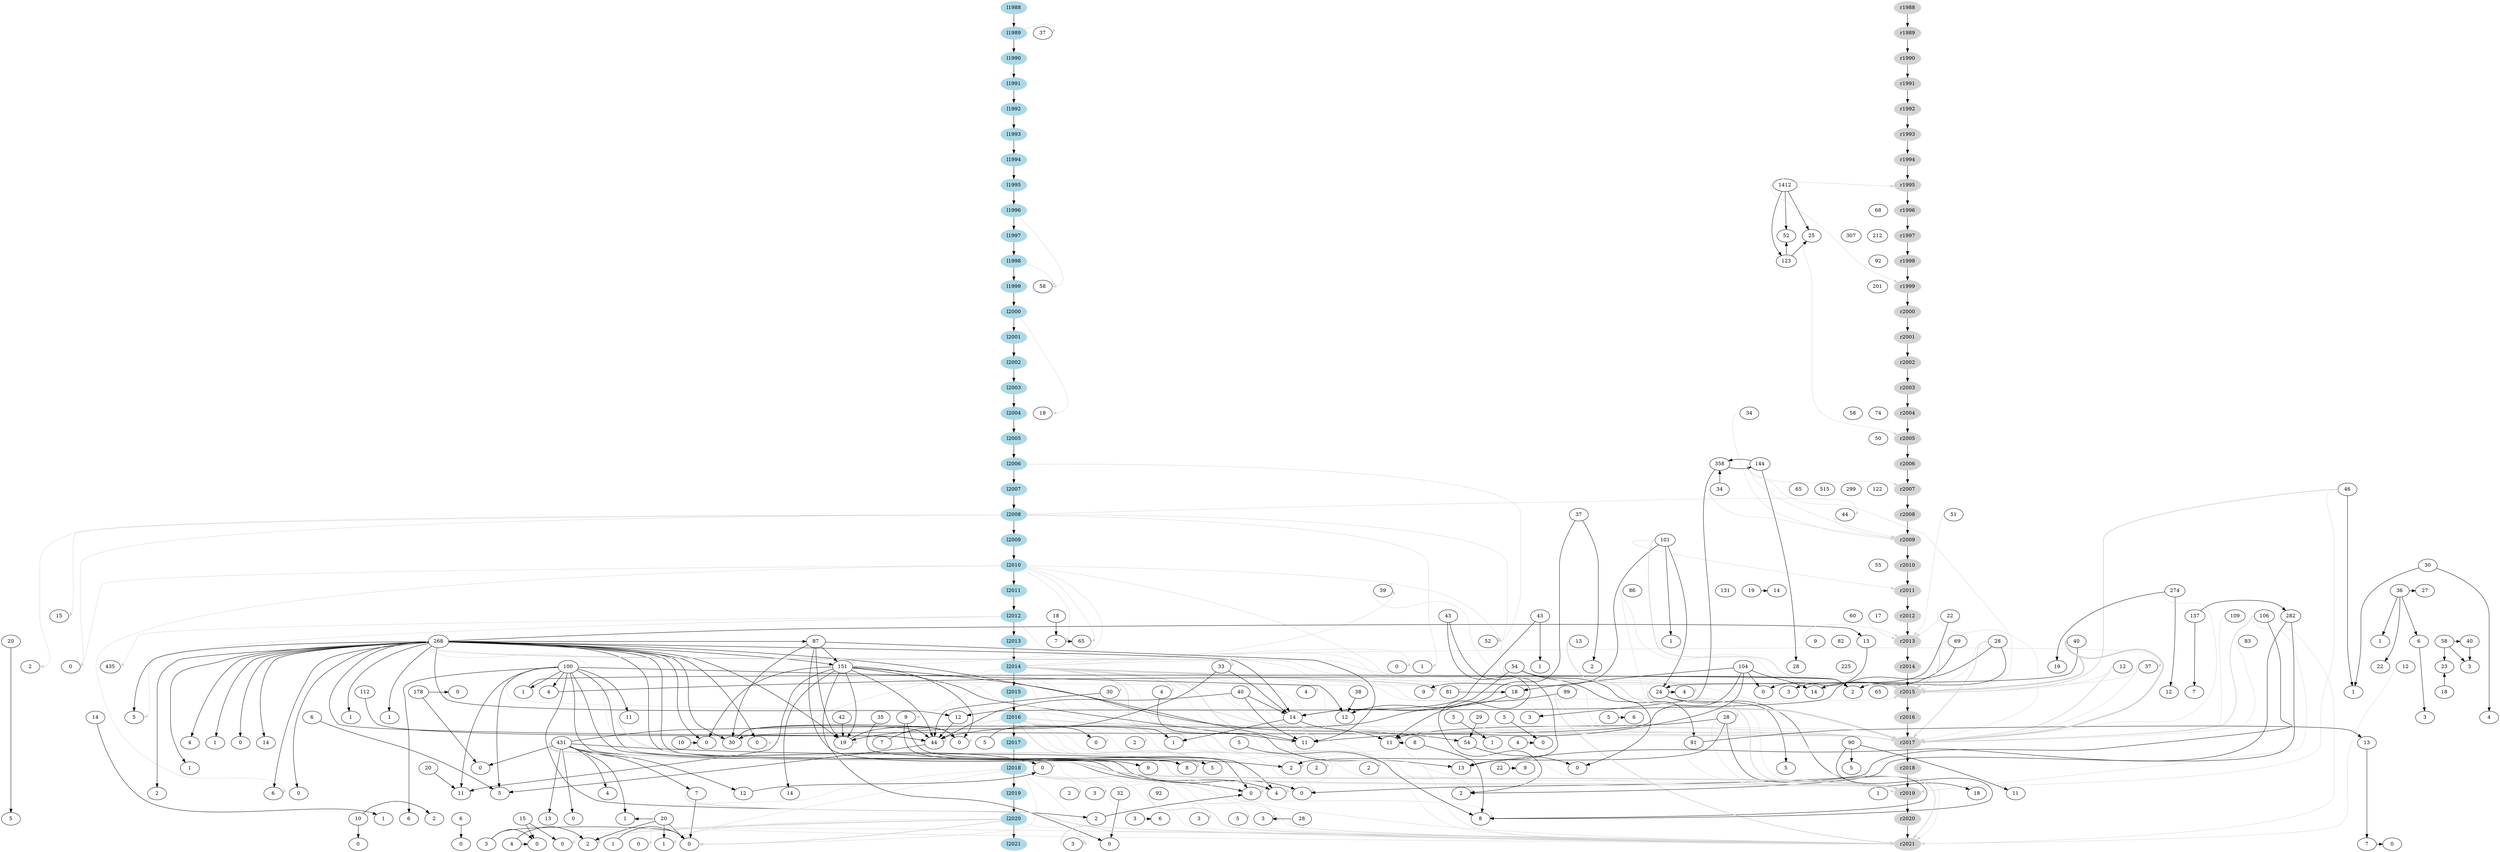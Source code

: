 
digraph G {

crossing_type=0

subgraph left {
	style=filled
	color=lightgrey
	node [style=filled,color=lightblue]
	l1988->l1989->l1990->l1991->l1992->l1993->l1994->l1995->l1996->l1997->l1998->l1999->l2000->l2001->l2002->l2003->l2004->l2005->l2006->l2007->l2008->l2009->l2010->l2011->l2012->l2013->l2014->l2015->l2016->l2017->l2018->l2019->l2020->l2021 [weight=10000]
	label = "left"
}

subgraph focus{
	edge [weight=10]
	1127172264 [label="24"]
	122602527 [label="34"]
	1256453626 [label="4"]
	141859069 [label="36"]
	1492469144 [label="51"]
	1510223806 [label="212"]
	1524882660 [label="101"]
	1557634037 [label="58"]
	1562476336 [label="28"]
	1574369399 [label="22"]
	1702927477 [label="2"]
	170650723 [label="19"]
	1804719881 [label="68"]
	182512399 [label="15"]
	1850607355 [label="4"]
	1854182663 [label="201"]
	1879834137 [label="99"]
	189164464 [label="39"]
	1901894633 [label="3"]
	1967863517 [label="225"]
	1968103943 [label="65"]
	1971697515 [label="83"]
	1977998106 [label="43"]
	1981585544 [label="515"]
	1986051614 [label="28"]
	1988349133 [label="14"]
	1991704213 [label="60"]
	1996921275 [label="30"]
	1999580159 [label="43"]
	2002263433 [label="52"]
	2008350976 [label="18"]
	2010627475 [label="20"]
	2012395755 [label="1"]
	2013929512 [label="19"]
	2022580894 [label="151"]
	2026160696 [label="86"]
	2030969394 [label="1412"]
	2033389579 [label="100"]
	2043500582 [label="58"]
	2044687533 [label="2"]
	2047532797 [label="268"]
	2047729491 [label="178"]
	2051140133 [label="40"]
	2051552712 [label="27"]
	2056756258 [label="46"]
	2057266281 [label="435"]
	2063999654 [label="109"]
	2064444594 [label="9"]
	2067743085 [label="82"]
	2070151446 [label="12"]
	2074285690 [label="23"]
	2074407292 [label="33"]
	2074837759 [label="18"]
	2075499829 [label="17"]
	2076736907 [label="0"]
	2078106834 [label="28"]
	2086643053 [label="54"]
	2086693550 [label="37"]
	2096356659 [label="92"]
	2098980230 [label="30"]
	2099206369 [label="34"]
	2102848467 [label="106"]
	2104324457 [label="69"]
	2112213600 [label="274"]
	2118944554 [label="299"]
	2119961754 [label="307"]
	2121194706 [label="44"]
	2127137551 [label="122"]
	2127989284 [label="13"]
	2132280281 [label="123"]
	2136710010 [label="282"]
	2138180870 [label="358"]
	2140914274 [label="55"]
	2142367865 [label="50"]
	2150281577 [label="137"]
	2151496648 [label="74"]
	2154946202 [label="144"]
	2155160033 [label="65"]
	2155486209 [label="12"]
	2158350519 [label="37"]
	2160535795 [label="1"]
	2163038880 [label="37"]
	2164053284 [label="22"]
	2168936785 [label="104"]
	2182847203 [label="12"]
	2186569449 [label="3"]
	2203034355 [label="81"]
	2212248191 [label="7"]
	2221768484 [label="14"]
	2228771891 [label="1"]
	2229441104 [label="9"]
	2245341025 [label="42"]
	2247394048 [label="112"]
	2282631507 [label="52"]
	2286844380 [label="25"]
	2293704766 [label="2"]
	2325846041 [label="11"]
	2337562570 [label="35"]
	2340479377 [label="1"]
	2346028821 [label="12"]
	2401393052 [label="4"]
	2403962807 [label="131"]
	2404597403 [label="19"]
	2405147195 [label="40"]
	2407481608 [label="4"]
	2410242477 [label="9"]
	2474822714 [label="5"]
	2492642737 [label="1"]
	2502689690 [label="4"]
	2510343936 [label="3"]
	2536716774 [label="12"]
	2549265357 [label="6"]
	2564737579 [label="29"]
	2571873793 [label="0"]
	2575006718 [label="431"]
	2578023882 [label="6"]
	2578232043 [label="14"]
	2584227735 [label="5"]
	2584493872 [label="14"]
	2584620251 [label="91"]
	2585949068 [label="5"]
	2586717974 [label="11"]
	2594852553 [label="0"]
	2604366058 [label="54"]
	2612759981 [label="13"]
	2615174697 [label="7"]
	2615318713 [label="30"]
	2620212701 [label="4"]
	2734365412 [label="5"]
	2735506814 [label="14"]
	2746030262 [label="4"]
	2754723663 [label="8"]
	2755394777 [label="5"]
	2756042034 [label="0"]
	276132229 [label="3"]
	2766760879 [label="1"]
	2767719399 [label="19"]
	2767960446 [label="0"]
	2770647735 [label="0"]
	2774665171 [label="0"]
	2776718891 [label="2"]
	2783961799 [label="14"]
	2788522804 [label="1"]
	2798431206 [label="22"]
	2803312888 [label="6"]
	2804954217 [label="5"]
	2805060776 [label="8"]
	2884660569 [label="2"]
	2888838693 [label="0"]
	2889660205 [label="5"]
	2896173913 [label="0"]
	2896997271 [label="20"]
	2899374860 [label="1"]
	2904205492 [label="32"]
	2907464027 [label="9"]
	2912748763 [label="0"]
	2922458836 [label="2"]
	2925770972 [label="2"]
	2941657271 [label="5"]
	2942393843 [label="5"]
	2946250457 [label="4"]
	2949112886 [label="0"]
	2949516825 [label="2"]
	2950317798 [label="2"]
	2950541523 [label="13"]
	2950947809 [label="90"]
	2951384166 [label="0"]
	2951422922 [label="9"]
	2951961784 [label="1"]
	2952040665 [label="0"]
	2952127628 [label="0"]
	2952494918 [label="0"]
	2954148014 [label="8"]
	2955162038 [label="7"]
	2957813291 [label="11"]
	2962856359 [label="1"]
	2962915085 [label="3"]
	2962995121 [label="40"]
	2963184995 [label="87"]
	2963233535 [label="13"]
	2963486721 [label="6"]
	2963742631 [label="7"]
	2963758104 [label="44"]
	2963868263 [label="11"]
	2963926122 [label="10"]
	2964127439 [label="5"]
	2964133286 [label="1"]
	2964336877 [label="1"]
	2969121313 [label="13"]
	2969813708 [label="6"]
	2978661055 [label="2"]
	2978889489 [label="1"]
	2985032289 [label="11"]
	2987509417 [label="18"]
	3001487403 [label="3"]
	3002621527 [label="12"]
	3004414285 [label="0"]
	3008055133 [label="4"]
	3008702223 [label="2"]
	3008877513 [label="0"]
	3022945404 [label="6"]
	3023128419 [label="1"]
	3031029974 [label="20"]
	3032739503 [label="3"]
	3033917965 [label="5"]
	3089060322 [label="6"]
	3094233598 [label="5"]
	3094947197 [label="1"]
	3096288490 [label="2"]
	3099825604 [label="28"]
	3104081646 [label="10"]
	3119649668 [label="92"]
	3123895104 [label="1"]
	3139159537 [label="3"]
	3152497081 [label="7"]
	3152950858 [label="3"]
	3156927220 [label="3"]
	3157282462 [label="0"]
	3176750236 [label="15"]
	3181438400 [label="0"]
	3192966765 [label="1"]
	3193835619 [label="0"]
	3195554589 [label="2"]
	3201090751 [label="0"]
	3205231586 [label="0"]
	3209048663 [label="4"]
	3209536965 [label="0"]
	3209717315 [label="0"]
	3210939255 [label="0"]
	582055897 [label="65"]
	814826883 [label="18"]
	863049760 [label="38"]
	957771147 [label="58"]

	2030969394->2282631507
	2030969394->2286844380
	2030969394->2132280281
	2138180870->1901894633
	2138180870->2154946202
	2056756258->2160535795
	2154946202->1986051614
	2154946202->2138180870
	2022580894->2767719399
	2022580894->2767960446
	2022580894->2770647735
	2022580894->2963758104
	2022580894->2586717974
	2022580894->2783961799
	2022580894->2985032289
	2022580894->2604366058
	2022580894->3209536965
	2955162038->3193835619
	3031029974->3193835619
	3031029974->3192966765
	3031029974->3195554589
	3031029974->3094947197
	3123895104->3193835619
	3156927220->3193835619
	3156927220->3205231586
	2963742631->1968103943
	2099206369->2138180870
	2963758104->2942393843
	2404597403->1988349133
	2047532797->2746030262
	2047532797->2964336877
	2047532797->2949112886
	2047532797->2767719399
	2047532797->2770647735
	2047532797->2805060776
	2047532797->2963758104
	2047532797->2492642737
	2047532797->2536716774
	2047532797->2899374860
	2047532797->3008877513
	2047532797->2963184995
	2047532797->2022580894
	2047532797->2571873793
	2047532797->2586717974
	2047532797->2594852553
	2047532797->2615318713
	2047532797->2735506814
	2047532797->2803312888
	2047532797->2978661055
	2047532797->2340479377
	2047532797->2964127439
	2047532797->2578232043
	2047532797->2127989284
	3032739503->3089060322
	2136710010->2969121313
	2136710010->3008702223
	3104081646->3096288490
	3104081646->3201090751
	2963184995->2767719399
	2963184995->2805060776
	2963184995->2022580894
	2963184995->2586717974
	2963184995->2615318713
	1996921275->2963758104
	2164053284->2186569449
	2150281577->2136710010
	2150281577->2212248191
	2047729491->2888838693
	2047729491->2952494918
	2168936785->2586717974
	2168936785->2615318713
	2168936785->2074837759
	2168936785->2952127628
	2168936785->2221768484
	2203034355->2074837759
	1977998106->2951961784
	1977998106->2578232043
	2086643053->2584620251
	2086643053->2896173913
	2086643053->2578232043
	2102848467->3008877513
	2104324457->2221768484
	2247394048->2963758104
	2405147195->2963758104
	2405147195->2586717974
	2405147195->2578232043
	2578232043->2963868263
	2578232043->2788522804
	2536716774->2963758104
	2245341025->2767719399
	2078106834->2536716774
	2078106834->2293704766
	2584620251->2612759981
	2604366058->2896173913
	2564737579->2604366058
	2575006718->3004414285
	2575006718->3008055133
	2575006718->2888838693
	2575006718->2788522804
	2575006718->2912748763
	2575006718->3002621527
	2575006718->2884660569
	2575006718->2950541523
	2575006718->3094947197
	2575006718->2955162038
	2767719399->2767960446
	2132280281->2282631507
	2132280281->2286844380
	2163038880->2346028821
	2163038880->1702927477
	863049760->2346028821
	2585949068->2774665171
	2112213600->2013929512
	2112213600->2182847203
	2337562570->2889660205
	1256453626->2969121313
	1999580159->2969121313
	1999580159->3008702223
	1524882660->1127172264
	1524882660->2229441104
	1524882660->2228771891
	2127989284->2952127628
	2033389579->2346028821
	2033389579->2969813708
	2033389579->2985032289
	2033389579->2907464027
	2033389579->2946250457
	2033389579->2922458836
	2033389579->2951384166
	2033389579->2942393843
	2033389579->2325846041
	2033389579->2407481608
	2033389579->2962856359
	3022945404->3210939255
	2074837759->2963758104
	141859069->1574369399
	141859069->2051552712
	141859069->2012395755
	141859069->2963486721
	1127172264->1850607355
	1127172264->2941657271
	1127172264->2987509417
	2962995121->1127172264
	1879834137->2963868263
	2074407292->2767719399
	2074407292->2578232043
	2755394777->2954148014
	2950947809->2954148014
	2950947809->2804954217
	2950947809->2957813291
	2754723663->2954148014
	2754723663->2963868263
	1562476336->2954148014
	1562476336->2963868263
	1562476336->2884660569
	2615318713->2767960446
	2615318713->2963758104
	2615174697->2767960446
	2963926122->2770647735
	2734365412->2756042034
	2798431206->2951422922
	2963486721->2510343936
	2098980230->2160535795
	2098980230->2502689690
	2584493872->3023128419
	2904205492->3209536965
	2612759981->3152497081
	2043500582->2074285690
	2043500582->2051140133
	2043500582->276132229
	2896997271->2985032289
	3176750236->3209717315
	3176750236->3205231586
	3152497081->3181438400
	3099825604->3139159537
	2010627475->3033917965
	814826883->2074285690
	2051140133->276132229
	2008350976->2963742631
	3209048663->3195554589
	3209048663->3205231586
	2407481608->2293704766
	2410242477->2946250457
	2410242477->2951384166
	2474822714->2549265357
	3002621527->2912748763
	2584227735->2766760879
	2922458836->2951384166
	2578023882->2942393843
	2620212701->2774665171
	2962856359->2293704766

    }

    subgraph right {
        style=filled
        color=lightgrey
        node [style=filled,color=lightgrey]
        r1988->r1989->r1990->r1991->r1992->r1993->r1994->r1995->r1996->r1997->r1998->r1999->r2000->r2001->r2002->r2003->r2004->r2005->r2006->r2007->r2008->r2009->r2010->r2011->r2012->r2013->r2014->r2015->r2016->r2017->r2018->r2019->r2020->r2021 [weight=10000]
        label = "right"
    }

{ rank=same l1988 r1988 }
{ rank=same l1989 r1989 2158350519 }
{ rank=same l1990 r1990 }
{ rank=same l1991 r1991 }
{ rank=same l1992 r1992 }
{ rank=same l1993 r1993 }
{ rank=same l1994 r1994 }
{ rank=same l1995 r1995 2030969394 }
{ rank=same l1996 r1996 1804719881 }
{ rank=same l1997 r1997 1510223806 2119961754 2282631507 2286844380 }
{ rank=same l1998 r1998 2096356659 2132280281 }
{ rank=same l1999 r1999 1557634037 1854182663 }
{ rank=same l2000 r2000 }
{ rank=same l2001 r2001 }
{ rank=same l2002 r2002 }
{ rank=same l2003 r2003 }
{ rank=same l2004 r2004 122602527 170650723 2151496648 957771147 }
{ rank=same l2005 r2005 2142367865 }
{ rank=same l2006 r2006 2138180870 2154946202 }
{ rank=same l2007 r2007 1981585544 2056756258 2099206369 2118944554 2127137551 2155160033 }
{ rank=same l2008 r2008 1492469144 2121194706 2163038880 }
{ rank=same l2009 r2009 1524882660 }
{ rank=same l2010 r2010 2098980230 2140914274 }
{ rank=same l2011 r2011 141859069 189164464 1988349133 2026160696 2051552712 2112213600 2403962807 2404597403 }
{ rank=same l2012 r2012 182512399 1977998106 1991704213 1999580159 2008350976 2063999654 2075499829 2102848467 2136710010 2150281577 2164053284 }
{ rank=same l2013 r2013 1968103943 1971697515 2002263433 2010627475 2012395755 2043500582 2047532797 2051140133 2064444594 2067743085 2078106834 2104324457 2127989284 2228771891 2962995121 2963184995 2963233535 2963486721 2963742631 }
{ rank=same l2014 r2014 1574369399 1702927477 1967863517 1986051614 2013929512 2022580894 2033389579 2044687533 2057266281 2070151446 2074285690 2074407292 2076736907 2086643053 2086693550 2155486209 2168936785 276132229 2951961784 2952040665 2964133286 }
{ rank=same l2015 r2015 1127172264 1256453626 1850607355 1879834137 1996921275 2047729491 2074837759 2160535795 2182847203 2186569449 2203034355 2212248191 2221768484 2229441104 2247394048 2293704766 2401393052 2405147195 2407481608 2952127628 2952494918 2962856359 582055897 814826883 863049760 }
{ rank=same l2016 r2016 1562476336 1901894633 2245341025 2325846041 2337562570 2340479377 2346028821 2410242477 2474822714 2492642737 2502689690 2510343936 2536716774 2549265357 2564737579 2578023882 2578232043 2584227735 2584493872 2585949068 2964127439 }
{ rank=same l2017 r2017 2571873793 2575006718 2584620251 2586717974 2594852553 2604366058 2612759981 2615174697 2615318713 2620212701 2734365412 2735506814 2746030262 2754723663 2755394777 2756042034 2766760879 2767719399 2767960446 2770647735 2774665171 2776718891 2788522804 2950947809 2963758104 2963868263 2963926122 2964336877 }
{ rank=same l2018 r2018 2798431206 2804954217 2805060776 2884660569 2888838693 2889660205 2896173913 2896997271 2899374860 2907464027 2912748763 2941657271 2949516825 2950317798 2951422922 2969121313 }
{ rank=same l2019 r2019 2783961799 2803312888 2904205492 2925770972 2942393843 2946250457 2949112886 2951384166 2955162038 2957813291 2962915085 2978661055 2978889489 2985032289 2987509417 3002621527 3008055133 3008702223 3008877513 3119649668 }
{ rank=same l2020 r2020 2922458836 2950541523 2954148014 2969813708 3001487403 3004414285 3022945404 3023128419 3031029974 3032739503 3033917965 3089060322 3094233598 3094947197 3096288490 3099825604 3104081646 3139159537 3176750236 }
{ rank=same l2021 r2021 3123895104 3152497081 3152950858 3156927220 3157282462 3181438400 3192966765 3193835619 3195554589 3201090751 3205231586 3209048663 3209536965 3209717315 3210939255 }

2030969394->r1999 [color="lightgray", tailport=w, weight=1, penwidth=1]
2030969394->r1995 [color="lightgray", tailport=w, weight=1, penwidth=1]
l2014->189164464 [color="lightgray", headport=e, weight=1, penwidth=1]
2063999654->r2017 [color="lightgray", tailport=w, weight=1, penwidth=1]
2056756258->r2019 [color="lightgray", tailport=w, weight=1, penwidth=1]
2056756258->r2015 [color="lightgray", tailport=w, weight=2, penwidth=2]
2026160696->r2015 [color="lightgray", tailport=w, weight=1, penwidth=1]
2026160696->r2021 [color="lightgray", tailport=w, weight=1, penwidth=1]
l2006->2002263433 [color="lightgray", headport=e, weight=1, penwidth=1]
2154946202->r2015 [color="lightgray", tailport=w, weight=1, penwidth=1]
2154946202->r2009 [color="lightgray", tailport=w, weight=1, penwidth=1]
2154946202->r2007 [color="lightgray", tailport=w, weight=1, penwidth=1]
2022580894->r2017 [color="lightgray", tailport=w, weight=1, penwidth=1]
2022580894->r2015 [color="lightgray", tailport=w, weight=1, penwidth=1]
2955162038->r2021 [color="lightgray", tailport=w, weight=2, penwidth=2]
l2018->3193835619 [color="lightgray", headport=e, weight=1, penwidth=1]
3031029974->r2021 [color="lightgray", tailport=w, weight=1, penwidth=1]
3139159537->r2021 [color="lightgray", tailport=w, weight=1, penwidth=1]
l2020->3195554589 [color="lightgray", headport=e, weight=2, penwidth=2]
l2020->3152950858 [color="lightgray", headport=e, weight=1, penwidth=1]
l2020->3193835619 [color="lightgray", headport=e, weight=2, penwidth=2]
l2014->2410242477 [color="lightgray", headport=e, weight=1, penwidth=1]
l2008->1879834137 [color="lightgray", headport=e, weight=1, penwidth=1]
l2008->2044687533 [color="lightgray", headport=e, weight=1, penwidth=1]
l2008->2076736907 [color="lightgray", headport=e, weight=1, penwidth=1]
l2008->2964133286 [color="lightgray", headport=e, weight=1, penwidth=1]
l2008->182512399 [color="lightgray", headport=e, weight=1, penwidth=1]
2099206369->r2009 [color="lightgray", tailport=w, weight=1, penwidth=1]
2047532797->r2019 [color="lightgray", tailport=w, weight=1, penwidth=1]
2047532797->r2017 [color="lightgray", tailport=w, weight=1, penwidth=1]
2047532797->r2015 [color="lightgray", tailport=w, weight=1, penwidth=1]
2047532797->r2021 [color="lightgray", tailport=w, weight=1, penwidth=1]
l2014->2074407292 [color="lightgray", headport=e, weight=1, penwidth=1]
3119649668->r2021 [color="lightgray", tailport=w, weight=2, penwidth=2]
2086693550->r2015 [color="lightgray", tailport=w, weight=1, penwidth=1]
2086693550->r2017 [color="lightgray", tailport=w, weight=1, penwidth=1]
1971697515->r2017 [color="lightgray", tailport=w, weight=1, penwidth=1]
2136710010->r2021 [color="lightgray", tailport=w, weight=1, penwidth=1]
l2000->170650723 [color="lightgray", headport=e, weight=1, penwidth=1]
l2018->3157282462 [color="lightgray", headport=e, weight=1, penwidth=1]
l2018->3152950858 [color="lightgray", headport=e, weight=1, penwidth=1]
l1996->1557634037 [color="lightgray", headport=e, weight=1, penwidth=1]
1996921275->r2017 [color="lightgray", tailport=w, weight=2, penwidth=2]
2164053284->r2017 [color="lightgray", tailport=w, weight=1, penwidth=1]
2164053284->r2013 [color="lightgray", tailport=w, weight=1, penwidth=1]
l2014->2969121313 [color="lightgray", headport=e, weight=1, penwidth=1]
l2014->1996921275 [color="lightgray", headport=e, weight=1, penwidth=1]
l2014->2586717974 [color="lightgray", headport=e, weight=2, penwidth=2]
l2014->2946250457 [color="lightgray", headport=e, weight=1, penwidth=1]
l2014->3008702223 [color="lightgray", headport=e, weight=1, penwidth=1]
2086643053->r2015 [color="lightgray", tailport=w, weight=2, penwidth=2]
2102848467->r2017 [color="lightgray", tailport=w, weight=2, penwidth=2]
2102848467->r2019 [color="lightgray", tailport=w, weight=1, penwidth=1]
2104324457->r2015 [color="lightgray", tailport=w, weight=2, penwidth=2]
2405147195->r2017 [color="lightgray", tailport=w, weight=1, penwidth=1]
2578232043->r2021 [color="lightgray", tailport=w, weight=1, penwidth=1]
l2016->2767960446 [color="lightgray", headport=e, weight=1, penwidth=1]
l2016->3008702223 [color="lightgray", headport=e, weight=1, penwidth=1]
l2014->2074837759 [color="lightgray", headport=e, weight=1, penwidth=1]
l2014->2578232043 [color="lightgray", headport=e, weight=1, penwidth=1]
l2014->2571873793 [color="lightgray", headport=e, weight=1, penwidth=1]
l2016->2963868263 [color="lightgray", headport=e, weight=2, penwidth=2]
l2016->2788522804 [color="lightgray", headport=e, weight=2, penwidth=2]
2078106834->r2017 [color="lightgray", tailport=w, weight=2, penwidth=2]
2078106834->r2015 [color="lightgray", tailport=w, weight=1, penwidth=1]
2584620251->r2019 [color="lightgray", tailport=w, weight=1, penwidth=1]
2564737579->r2017 [color="lightgray", tailport=w, weight=1, penwidth=1]
2575006718->r2019 [color="lightgray", tailport=w, weight=3, penwidth=3]
2575006718->r2021 [color="lightgray", tailport=w, weight=1, penwidth=1]
l2018->3192966765 [color="lightgray", headport=e, weight=1, penwidth=1]
l2018->2954148014 [color="lightgray", headport=e, weight=1, penwidth=1]
l2018->3001487403 [color="lightgray", headport=e, weight=1, penwidth=1]
l2018->2912748763 [color="lightgray", headport=e, weight=1, penwidth=1]
l2018->3094233598 [color="lightgray", headport=e, weight=1, penwidth=1]
l2018->3139159537 [color="lightgray", headport=e, weight=1, penwidth=1]
l1998->1557634037 [color="lightgray", headport=e, weight=1, penwidth=1]
l2018->2925770972 [color="lightgray", headport=e, weight=1, penwidth=1]
l2018->2962915085 [color="lightgray", headport=e, weight=1, penwidth=1]
l2014->2950317798 [color="lightgray", headport=e, weight=2, penwidth=2]
2112213600->r2017 [color="lightgray", tailport=w, weight=1, penwidth=1]
l2016->2884660569 [color="lightgray", headport=e, weight=1, penwidth=1]
l2016->2949516825 [color="lightgray", headport=e, weight=1, penwidth=1]
l2014->2788522804 [color="lightgray", headport=e, weight=1, penwidth=1]
l2014->2086693550 [color="lightgray", headport=e, weight=1, penwidth=1]
l1989->2158350519 [color="lightgray", headport=e, weight=1, penwidth=1]
l2014->1562476336 [color="lightgray", headport=e, weight=1, penwidth=1]
l2014->2229441104 [color="lightgray", headport=e, weight=3, penwidth=3]
1524882660->r2015 [color="lightgray", tailport=w, weight=2, penwidth=2]
1524882660->r2011 [color="lightgray", tailport=w, weight=1, penwidth=1]
l2010->2076736907 [color="lightgray", headport=e, weight=1, penwidth=1]
189164464->r2017 [color="lightgray", tailport=w, weight=1, penwidth=1]
2033389579->r2017 [color="lightgray", tailport=w, weight=1, penwidth=1]
l2012->2057266281 [color="lightgray", headport=e, weight=1, penwidth=1]
l2010->2022580894 [color="lightgray", headport=e, weight=1, penwidth=1]
l2010->2203034355 [color="lightgray", headport=e, weight=1, penwidth=1]
l2010->2803312888 [color="lightgray", headport=e, weight=1, penwidth=1]
l2010->1968103943 [color="lightgray", headport=e, weight=1, penwidth=1]
l2010->2963742631 [color="lightgray", headport=e, weight=1, penwidth=1]
l2012->2229441104 [color="lightgray", headport=e, weight=1, penwidth=1]
1492469144->r2013 [color="lightgray", tailport=w, weight=1, penwidth=1]
l2020->3192966765 [color="lightgray", headport=e, weight=1, penwidth=1]
l2014->2963868263 [color="lightgray", headport=e, weight=1, penwidth=1]
l2008->2121194706 [color="lightgray", headport=e, weight=1, penwidth=1]
1127172264->r2017 [color="lightgray", tailport=w, weight=4, penwidth=4]
1127172264->r2015 [color="lightgray", tailport=w, weight=1, penwidth=1]
2962995121->r2015 [color="lightgray", tailport=w, weight=4, penwidth=4]
2962995121->r2017 [color="lightgray", tailport=w, weight=4, penwidth=4]
1879834137->r2017 [color="lightgray", tailport=w, weight=1, penwidth=1]
1879834137->r2021 [color="lightgray", tailport=w, weight=2, penwidth=2]
l2016->2767719399 [color="lightgray", headport=e, weight=1, penwidth=1]
l2016->2963758104 [color="lightgray", headport=e, weight=1, penwidth=1]
2754723663->r2021 [color="lightgray", tailport=w, weight=1, penwidth=1]
1562476336->r2017 [color="lightgray", tailport=w, weight=1, penwidth=1]
1562476336->r2015 [color="lightgray", tailport=w, weight=1, penwidth=1]
1562476336->r2019 [color="lightgray", tailport=w, weight=1, penwidth=1]
l2014->2884660569 [color="lightgray", headport=e, weight=1, penwidth=1]
l2016->2805060776 [color="lightgray", headport=e, weight=2, penwidth=2]
2121194706->r2009 [color="lightgray", tailport=w, weight=1, penwidth=1]
3152950858->r2021 [color="lightgray", tailport=w, weight=2, penwidth=2]
3195554589->r2021 [color="lightgray", tailport=w, weight=1, penwidth=1]
l2016->2756042034 [color="lightgray", headport=e, weight=1, penwidth=1]
l2016->2776718891 [color="lightgray", headport=e, weight=1, penwidth=1]
l2016->3008877513 [color="lightgray", headport=e, weight=1, penwidth=1]
l2014->2401393052 [color="lightgray", headport=e, weight=1, penwidth=1]
l2012->2964127439 [color="lightgray", headport=e, weight=1, penwidth=1]
l2020->3209717315 [color="lightgray", headport=e, weight=1, penwidth=1]
l2014->1850607355 [color="lightgray", headport=e, weight=1, penwidth=1]
2904205492->r2021 [color="lightgray", tailport=w, weight=1, penwidth=1]
3099825604->r2021 [color="lightgray", tailport=w, weight=1, penwidth=1]
l2010->2002263433 [color="lightgray", headport=e, weight=1, penwidth=1]
2401393052->r2019 [color="lightgray", tailport=w, weight=1, penwidth=1]
2978889489->r2019 [color="lightgray", tailport=w, weight=1, penwidth=1]
122602527->r2009 [color="lightgray", tailport=w, weight=1, penwidth=1]
l2014->1256453626 [color="lightgray", headport=e, weight=1, penwidth=1]
2075499829->r2013 [color="lightgray", tailport=w, weight=1, penwidth=1]
2155486209->r2021 [color="lightgray", tailport=w, weight=1, penwidth=1]
2586717974->r2017 [color="lightgray", tailport=w, weight=1, penwidth=1]
2586717974->r2019 [color="lightgray", tailport=w, weight=1, penwidth=1]
2286844380->r2005 [color="lightgray", tailport=w, weight=1, penwidth=1]
2325846041->r2019 [color="lightgray", tailport=w, weight=2, penwidth=2]
2064444594->r2013 [color="lightgray", tailport=w, weight=1, penwidth=1]
2907464027->r2019 [color="lightgray", tailport=w, weight=1, penwidth=1]
2070151446->r2017 [color="lightgray", tailport=w, weight=2, penwidth=2]
2070151446->r2015 [color="lightgray", tailport=w, weight=1, penwidth=1]
2963233535->r2021 [color="lightgray", tailport=w, weight=2, penwidth=2]
l2016->2951384166 [color="lightgray", headport=e, weight=1, penwidth=1]
l2014->1901894633 [color="lightgray", headport=e, weight=1, penwidth=1]
l2014->2952040665 [color="lightgray", headport=e, weight=1, penwidth=1]
l1989->r1989 [style="invis"]
2510343936->r2016 [style="invis"]
1510223806->r1997 [style="invis"]
1804719881->r1996 [style="invis"]
1854182663->r1999 [style="invis"]
1967863517->r2014 [style="invis"]
1981585544->r2007 [style="invis"]
1988349133->r2011 [style="invis"]
1991704213->r2012 [style="invis"]
3033917965->r2020 [style="invis"]
814826883->r2015 [style="invis"]
2067743085->r2013 [style="invis"]
2096356659->r1998 [style="invis"]
2118944554->r2007 [style="invis"]
2119961754->r1997 [style="invis"]
2127137551->r2007 [style="invis"]
2140914274->r2010 [style="invis"]
2142367865->r2005 [style="invis"]
2151496648->r2004 [style="invis"]
2155160033->r2007 [style="invis"]
2889660205->r2018 [style="invis"]
2403962807->r2011 [style="invis"]
2474822714->r2016 [style="invis"]
2766760879->r2017 [style="invis"]
3023128419->r2020 [style="invis"]
2774665171->r2017 [style="invis"]
2798431206->r2018 [style="invis"]
3210939255->r2021 [style="invis"]
3032739503->r2020 [style="invis"]
3201090751->r2021 [style="invis"]
582055897->r2015 [style="invis"]
957771147->r2004 [style="invis"]
}